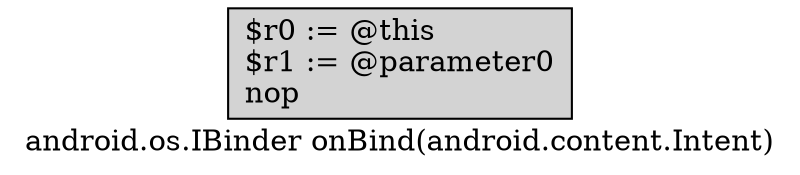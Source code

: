 digraph "android.os.IBinder onBind(android.content.Intent)" {
    label="android.os.IBinder onBind(android.content.Intent)";
    node [shape=box];
    "0" [style=filled,fillcolor=gray,style=filled,fillcolor=lightgray,label="$r0 := @this\l$r1 := @parameter0\lnop\l",];
}
